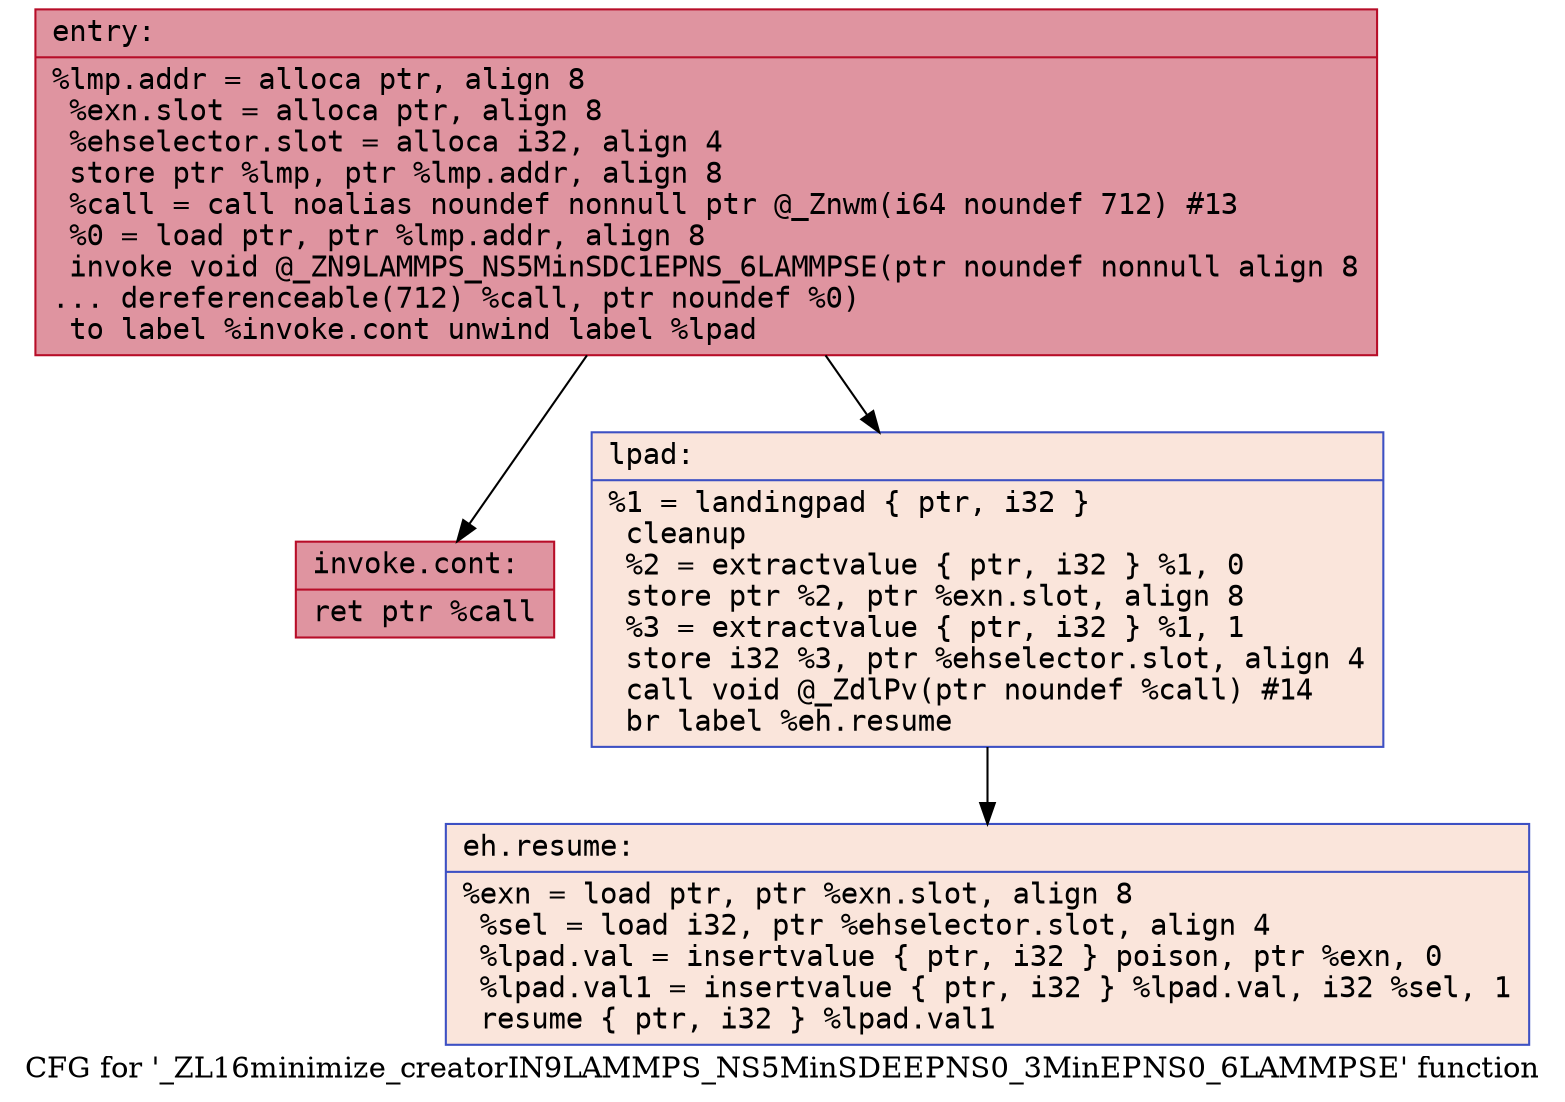 digraph "CFG for '_ZL16minimize_creatorIN9LAMMPS_NS5MinSDEEPNS0_3MinEPNS0_6LAMMPSE' function" {
	label="CFG for '_ZL16minimize_creatorIN9LAMMPS_NS5MinSDEEPNS0_3MinEPNS0_6LAMMPSE' function";

	Node0x55ee2711ddf0 [shape=record,color="#b70d28ff", style=filled, fillcolor="#b70d2870" fontname="Courier",label="{entry:\l|  %lmp.addr = alloca ptr, align 8\l  %exn.slot = alloca ptr, align 8\l  %ehselector.slot = alloca i32, align 4\l  store ptr %lmp, ptr %lmp.addr, align 8\l  %call = call noalias noundef nonnull ptr @_Znwm(i64 noundef 712) #13\l  %0 = load ptr, ptr %lmp.addr, align 8\l  invoke void @_ZN9LAMMPS_NS5MinSDC1EPNS_6LAMMPSE(ptr noundef nonnull align 8\l... dereferenceable(712) %call, ptr noundef %0)\l          to label %invoke.cont unwind label %lpad\l}"];
	Node0x55ee2711ddf0 -> Node0x55ee2711e4f0[tooltip="entry -> invoke.cont\nProbability 100.00%" ];
	Node0x55ee2711ddf0 -> Node0x55ee2711e570[tooltip="entry -> lpad\nProbability 0.00%" ];
	Node0x55ee2711e4f0 [shape=record,color="#b70d28ff", style=filled, fillcolor="#b70d2870" fontname="Courier",label="{invoke.cont:\l|  ret ptr %call\l}"];
	Node0x55ee2711e570 [shape=record,color="#3d50c3ff", style=filled, fillcolor="#f4c5ad70" fontname="Courier",label="{lpad:\l|  %1 = landingpad \{ ptr, i32 \}\l          cleanup\l  %2 = extractvalue \{ ptr, i32 \} %1, 0\l  store ptr %2, ptr %exn.slot, align 8\l  %3 = extractvalue \{ ptr, i32 \} %1, 1\l  store i32 %3, ptr %ehselector.slot, align 4\l  call void @_ZdlPv(ptr noundef %call) #14\l  br label %eh.resume\l}"];
	Node0x55ee2711e570 -> Node0x55ee2711ecc0[tooltip="lpad -> eh.resume\nProbability 100.00%" ];
	Node0x55ee2711ecc0 [shape=record,color="#3d50c3ff", style=filled, fillcolor="#f4c5ad70" fontname="Courier",label="{eh.resume:\l|  %exn = load ptr, ptr %exn.slot, align 8\l  %sel = load i32, ptr %ehselector.slot, align 4\l  %lpad.val = insertvalue \{ ptr, i32 \} poison, ptr %exn, 0\l  %lpad.val1 = insertvalue \{ ptr, i32 \} %lpad.val, i32 %sel, 1\l  resume \{ ptr, i32 \} %lpad.val1\l}"];
}
